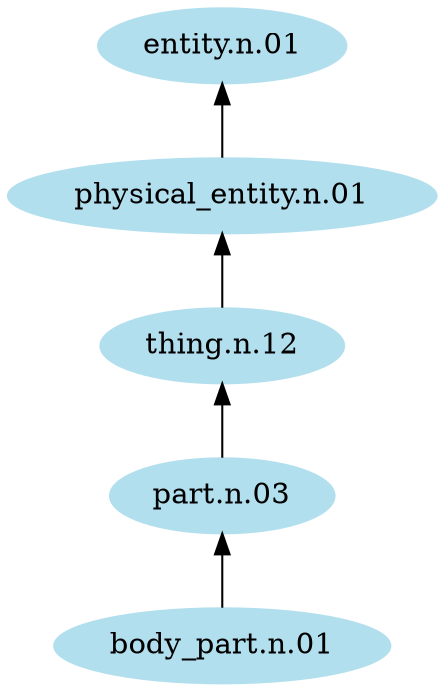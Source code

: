 digraph unix {
	node [color=lightblue2 style=filled]
	rankdir=BT
	"body_part.n.01" -> "part.n.03"
	"part.n.03" -> "thing.n.12"
	"thing.n.12" -> "physical_entity.n.01"
	"physical_entity.n.01" -> "entity.n.01"
}
